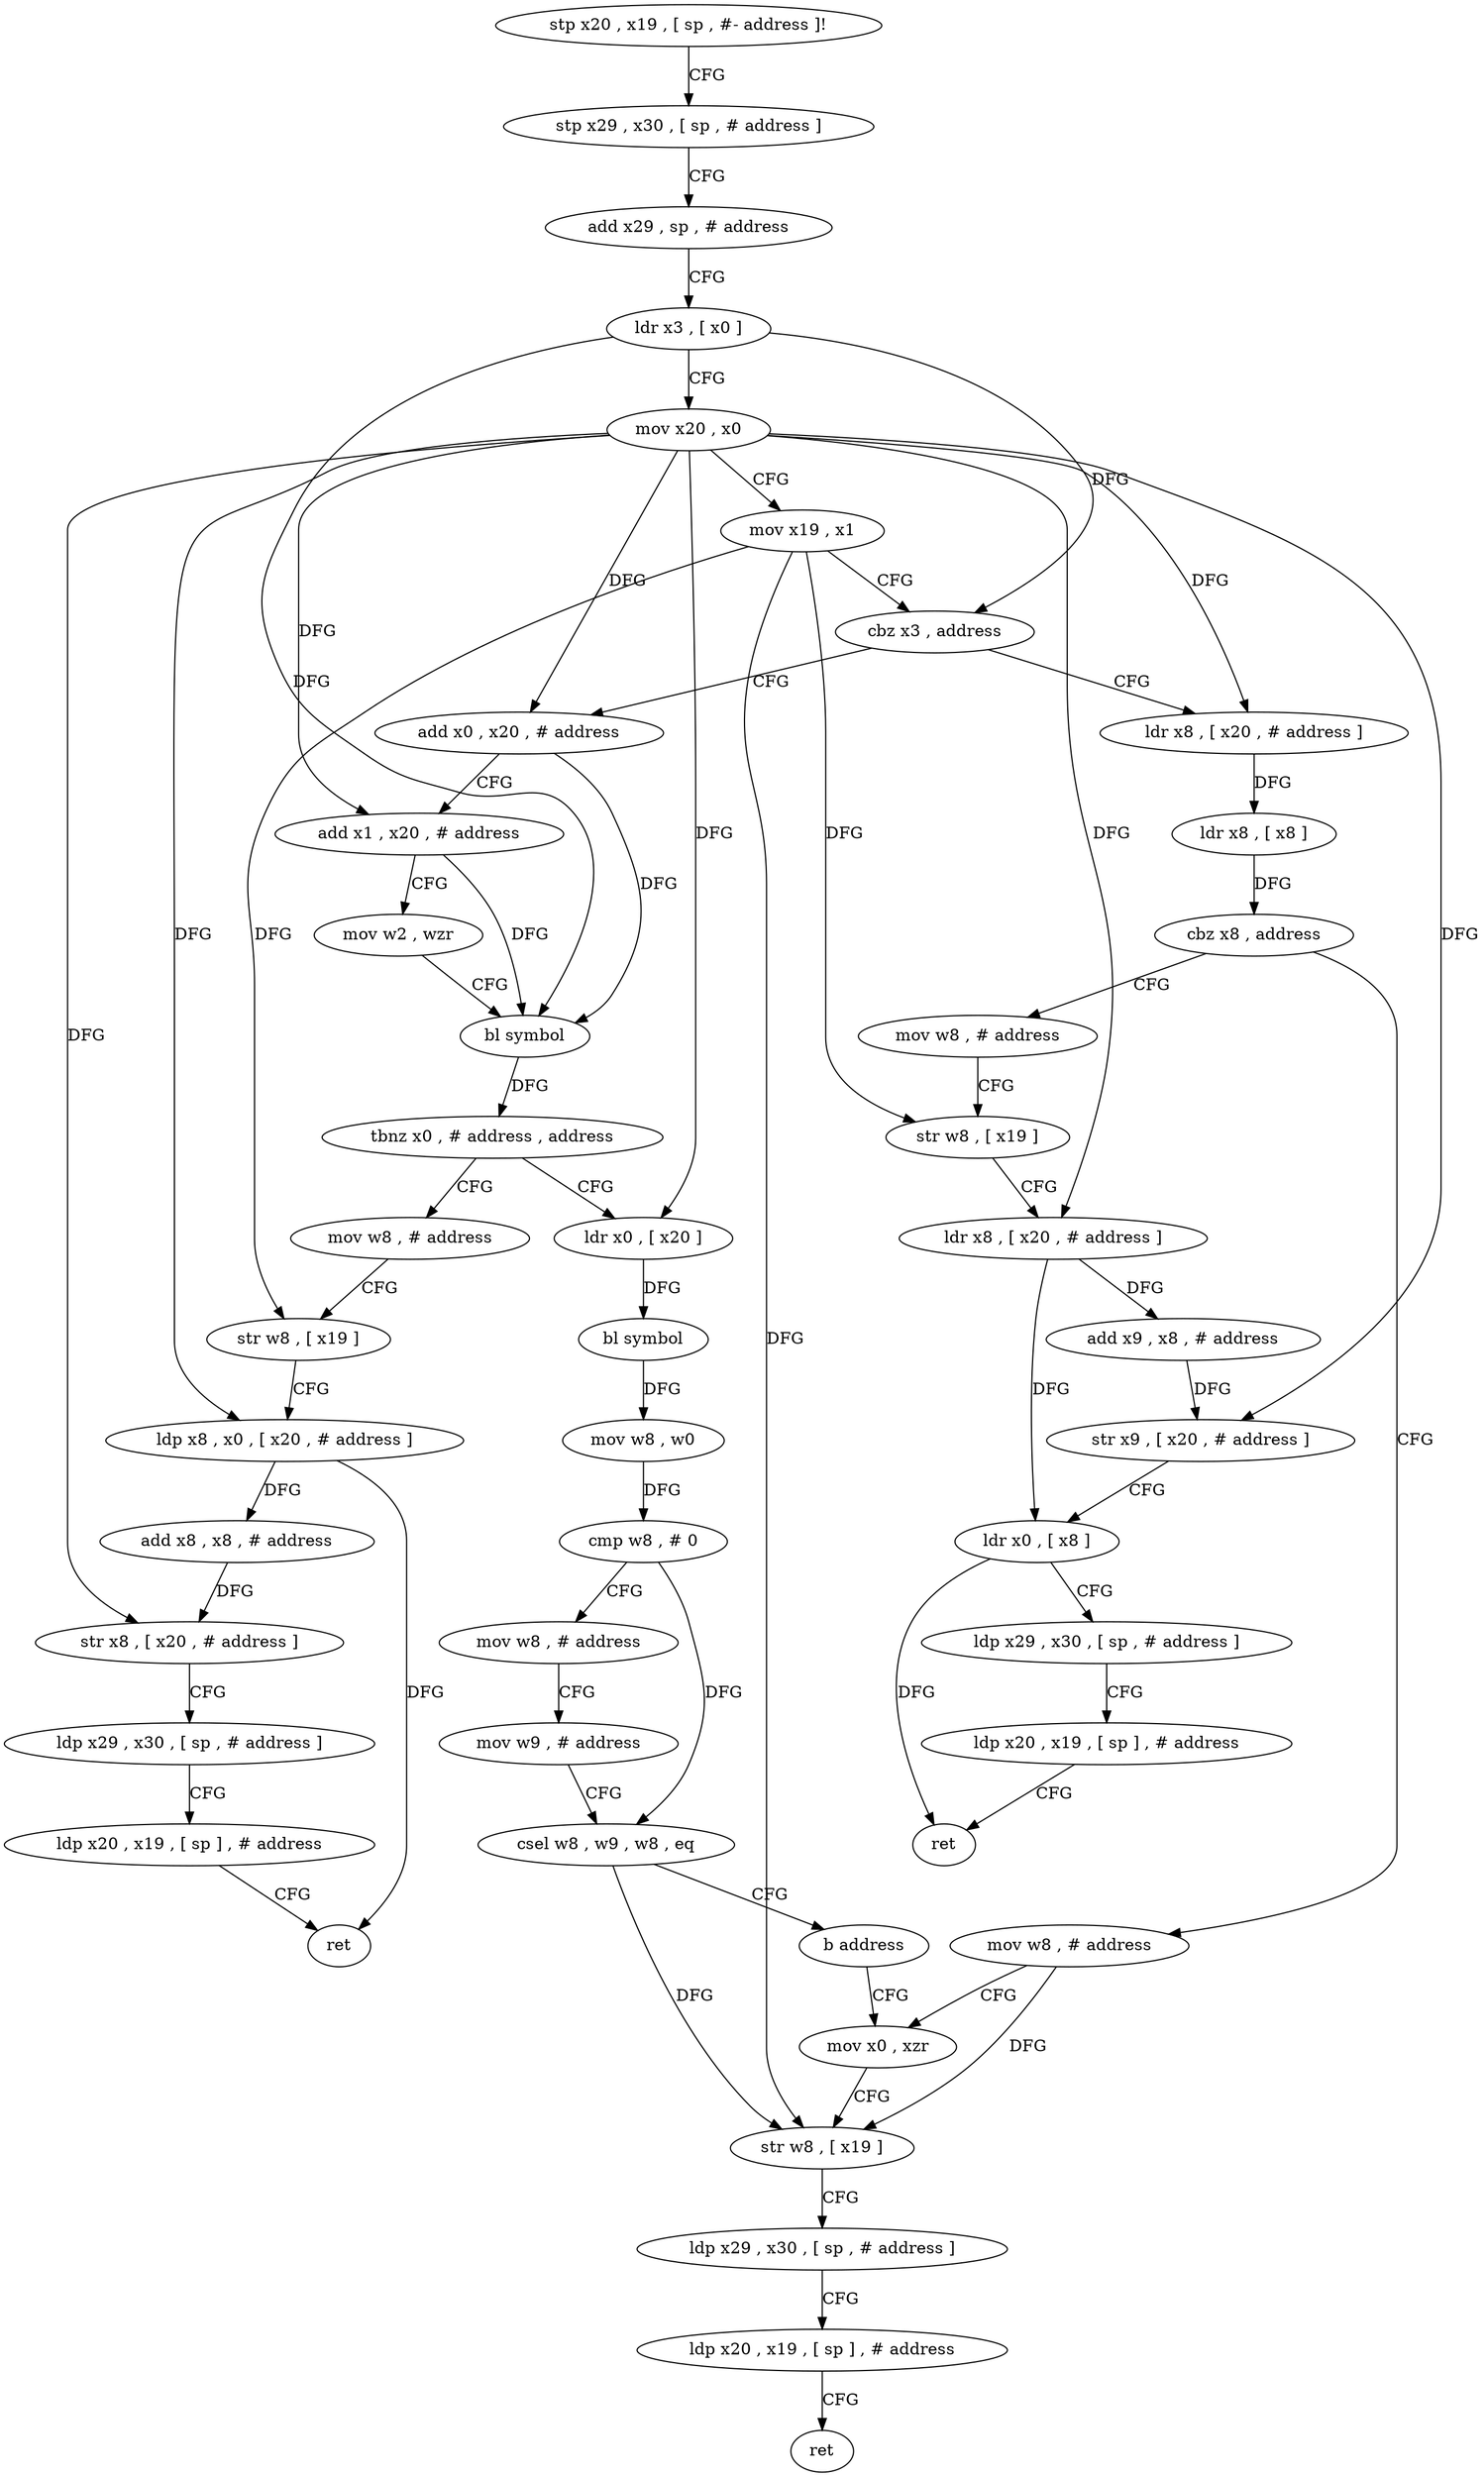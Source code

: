 digraph "func" {
"4207380" [label = "stp x20 , x19 , [ sp , #- address ]!" ]
"4207384" [label = "stp x29 , x30 , [ sp , # address ]" ]
"4207388" [label = "add x29 , sp , # address" ]
"4207392" [label = "ldr x3 , [ x0 ]" ]
"4207396" [label = "mov x20 , x0" ]
"4207400" [label = "mov x19 , x1" ]
"4207404" [label = "cbz x3 , address" ]
"4207460" [label = "ldr x8 , [ x20 , # address ]" ]
"4207408" [label = "add x0 , x20 , # address" ]
"4207464" [label = "ldr x8 , [ x8 ]" ]
"4207468" [label = "cbz x8 , address" ]
"4207540" [label = "mov w8 , # address" ]
"4207472" [label = "mov w8 , # address" ]
"4207412" [label = "add x1 , x20 , # address" ]
"4207416" [label = "mov w2 , wzr" ]
"4207420" [label = "bl symbol" ]
"4207424" [label = "tbnz x0 , # address , address" ]
"4207508" [label = "ldr x0 , [ x20 ]" ]
"4207428" [label = "mov w8 , # address" ]
"4207544" [label = "mov x0 , xzr" ]
"4207476" [label = "str w8 , [ x19 ]" ]
"4207480" [label = "ldr x8 , [ x20 , # address ]" ]
"4207484" [label = "add x9 , x8 , # address" ]
"4207488" [label = "str x9 , [ x20 , # address ]" ]
"4207492" [label = "ldr x0 , [ x8 ]" ]
"4207496" [label = "ldp x29 , x30 , [ sp , # address ]" ]
"4207500" [label = "ldp x20 , x19 , [ sp ] , # address" ]
"4207504" [label = "ret" ]
"4207512" [label = "bl symbol" ]
"4207516" [label = "mov w8 , w0" ]
"4207520" [label = "cmp w8 , # 0" ]
"4207524" [label = "mov w8 , # address" ]
"4207528" [label = "mov w9 , # address" ]
"4207532" [label = "csel w8 , w9 , w8 , eq" ]
"4207536" [label = "b address" ]
"4207432" [label = "str w8 , [ x19 ]" ]
"4207436" [label = "ldp x8 , x0 , [ x20 , # address ]" ]
"4207440" [label = "add x8 , x8 , # address" ]
"4207444" [label = "str x8 , [ x20 , # address ]" ]
"4207448" [label = "ldp x29 , x30 , [ sp , # address ]" ]
"4207452" [label = "ldp x20 , x19 , [ sp ] , # address" ]
"4207456" [label = "ret" ]
"4207548" [label = "str w8 , [ x19 ]" ]
"4207552" [label = "ldp x29 , x30 , [ sp , # address ]" ]
"4207556" [label = "ldp x20 , x19 , [ sp ] , # address" ]
"4207560" [label = "ret" ]
"4207380" -> "4207384" [ label = "CFG" ]
"4207384" -> "4207388" [ label = "CFG" ]
"4207388" -> "4207392" [ label = "CFG" ]
"4207392" -> "4207396" [ label = "CFG" ]
"4207392" -> "4207404" [ label = "DFG" ]
"4207392" -> "4207420" [ label = "DFG" ]
"4207396" -> "4207400" [ label = "CFG" ]
"4207396" -> "4207460" [ label = "DFG" ]
"4207396" -> "4207408" [ label = "DFG" ]
"4207396" -> "4207412" [ label = "DFG" ]
"4207396" -> "4207480" [ label = "DFG" ]
"4207396" -> "4207488" [ label = "DFG" ]
"4207396" -> "4207508" [ label = "DFG" ]
"4207396" -> "4207436" [ label = "DFG" ]
"4207396" -> "4207444" [ label = "DFG" ]
"4207400" -> "4207404" [ label = "CFG" ]
"4207400" -> "4207476" [ label = "DFG" ]
"4207400" -> "4207432" [ label = "DFG" ]
"4207400" -> "4207548" [ label = "DFG" ]
"4207404" -> "4207460" [ label = "CFG" ]
"4207404" -> "4207408" [ label = "CFG" ]
"4207460" -> "4207464" [ label = "DFG" ]
"4207408" -> "4207412" [ label = "CFG" ]
"4207408" -> "4207420" [ label = "DFG" ]
"4207464" -> "4207468" [ label = "DFG" ]
"4207468" -> "4207540" [ label = "CFG" ]
"4207468" -> "4207472" [ label = "CFG" ]
"4207540" -> "4207544" [ label = "CFG" ]
"4207540" -> "4207548" [ label = "DFG" ]
"4207472" -> "4207476" [ label = "CFG" ]
"4207412" -> "4207416" [ label = "CFG" ]
"4207412" -> "4207420" [ label = "DFG" ]
"4207416" -> "4207420" [ label = "CFG" ]
"4207420" -> "4207424" [ label = "DFG" ]
"4207424" -> "4207508" [ label = "CFG" ]
"4207424" -> "4207428" [ label = "CFG" ]
"4207508" -> "4207512" [ label = "DFG" ]
"4207428" -> "4207432" [ label = "CFG" ]
"4207544" -> "4207548" [ label = "CFG" ]
"4207476" -> "4207480" [ label = "CFG" ]
"4207480" -> "4207484" [ label = "DFG" ]
"4207480" -> "4207492" [ label = "DFG" ]
"4207484" -> "4207488" [ label = "DFG" ]
"4207488" -> "4207492" [ label = "CFG" ]
"4207492" -> "4207496" [ label = "CFG" ]
"4207492" -> "4207504" [ label = "DFG" ]
"4207496" -> "4207500" [ label = "CFG" ]
"4207500" -> "4207504" [ label = "CFG" ]
"4207512" -> "4207516" [ label = "DFG" ]
"4207516" -> "4207520" [ label = "DFG" ]
"4207520" -> "4207524" [ label = "CFG" ]
"4207520" -> "4207532" [ label = "DFG" ]
"4207524" -> "4207528" [ label = "CFG" ]
"4207528" -> "4207532" [ label = "CFG" ]
"4207532" -> "4207536" [ label = "CFG" ]
"4207532" -> "4207548" [ label = "DFG" ]
"4207536" -> "4207544" [ label = "CFG" ]
"4207432" -> "4207436" [ label = "CFG" ]
"4207436" -> "4207440" [ label = "DFG" ]
"4207436" -> "4207456" [ label = "DFG" ]
"4207440" -> "4207444" [ label = "DFG" ]
"4207444" -> "4207448" [ label = "CFG" ]
"4207448" -> "4207452" [ label = "CFG" ]
"4207452" -> "4207456" [ label = "CFG" ]
"4207548" -> "4207552" [ label = "CFG" ]
"4207552" -> "4207556" [ label = "CFG" ]
"4207556" -> "4207560" [ label = "CFG" ]
}
